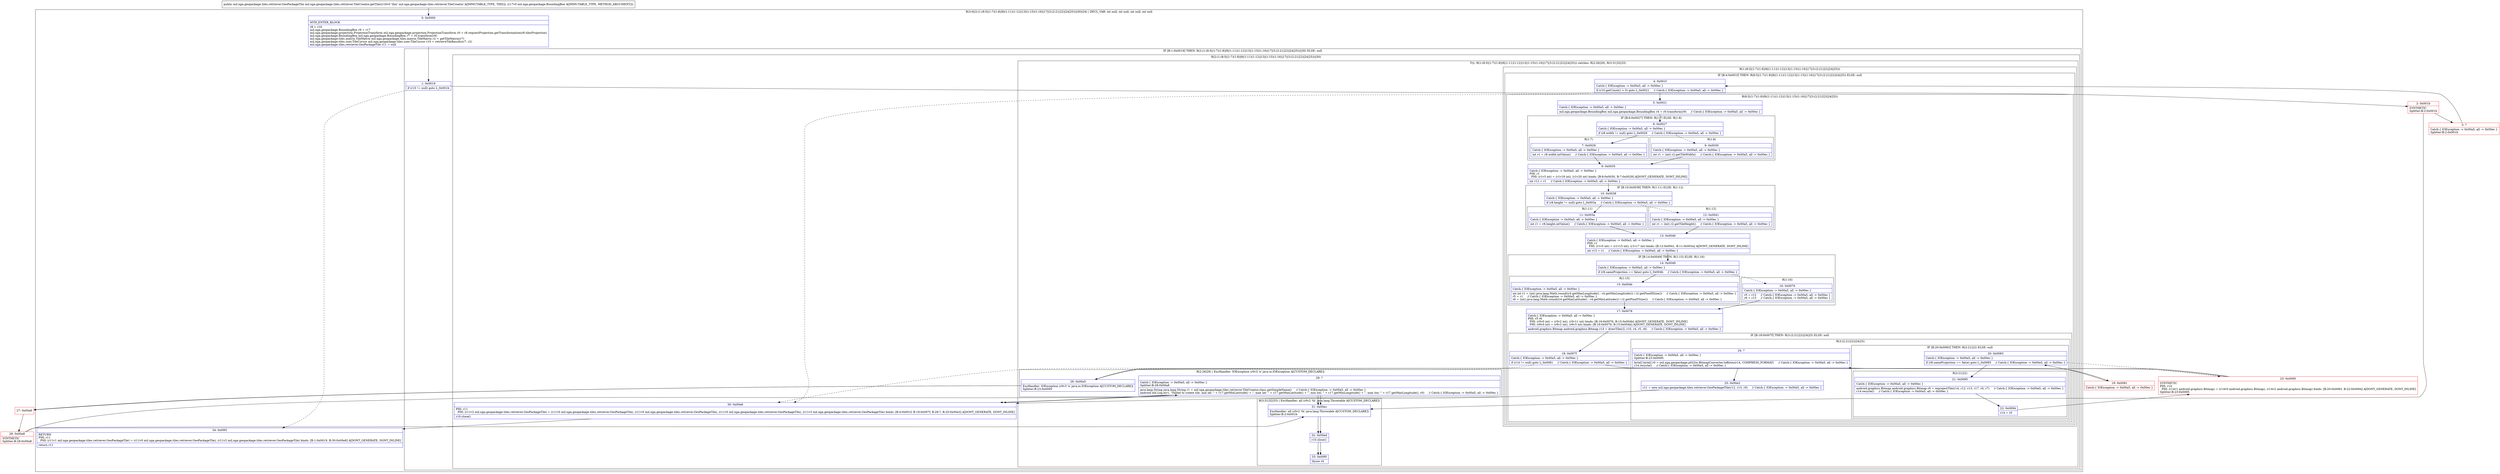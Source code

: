 digraph "CFG formil.nga.geopackage.tiles.retriever.TileCreator.getTile(Lmil\/nga\/geopackage\/BoundingBox;)Lmil\/nga\/geopackage\/tiles\/retriever\/GeoPackageTile;" {
subgraph cluster_Region_55578933 {
label = "R(3:0|(2:(1:(8:5|(1:7)(1:8)|9|(1:11)(1:12)|13|(1:15)(1:16)|17|(3:(2:21|22)|24|25)))|30)|34) | DECL_VAR: int null, int null, int null, int null\l";
node [shape=record,color=blue];
Node_0 [shape=record,label="{0\:\ 0x0000|MTH_ENTER_BLOCK\l|r8 = r16\lmil.nga.geopackage.BoundingBox r9 = r17\lmil.nga.geopackage.projection.ProjectionTransform mil.nga.geopackage.projection.ProjectionTransform r0 = r8.requestProjection.getTransformation(r8.tilesProjection)\lmil.nga.geopackage.BoundingBox mil.nga.geopackage.BoundingBox r7 = r0.transform(r9)\lmil.nga.geopackage.tiles.matrix.TileMatrix mil.nga.geopackage.tiles.matrix.TileMatrix r2 = getTileMatrix(r7)\lmil.nga.geopackage.tiles.user.TileCursor mil.nga.geopackage.tiles.user.TileCursor r10 = retrieveTileResults(r7, r2)\lmil.nga.geopackage.tiles.retriever.GeoPackageTile r11 = null\l}"];
subgraph cluster_IfRegion_632794305 {
label = "IF [B:1:0x0019] THEN: R(2:(1:(8:5|(1:7)(1:8)|9|(1:11)(1:12)|13|(1:15)(1:16)|17|(3:(2:21|22)|24|25)))|30) ELSE: null";
node [shape=record,color=blue];
Node_1 [shape=record,label="{1\:\ 0x0019|if (r10 != null) goto L_0x001b\l}"];
subgraph cluster_Region_1804898860 {
label = "R(2:(1:(8:5|(1:7)(1:8)|9|(1:11)(1:12)|13|(1:15)(1:16)|17|(3:(2:21|22)|24|25)))|30)";
node [shape=record,color=blue];
subgraph cluster_TryCatchRegion_1300728129 {
label = "Try: R(1:(8:5|(1:7)(1:8)|9|(1:11)(1:12)|13|(1:15)(1:16)|17|(3:(2:21|22)|24|25))) catches: R(2:26|29), R(3:31|32|33)";
node [shape=record,color=blue];
subgraph cluster_Region_112999574 {
label = "R(1:(8:5|(1:7)(1:8)|9|(1:11)(1:12)|13|(1:15)(1:16)|17|(3:(2:21|22)|24|25)))";
node [shape=record,color=blue];
subgraph cluster_IfRegion_740812051 {
label = "IF [B:4:0x001f] THEN: R(8:5|(1:7)(1:8)|9|(1:11)(1:12)|13|(1:15)(1:16)|17|(3:(2:21|22)|24|25)) ELSE: null";
node [shape=record,color=blue];
Node_4 [shape=record,label="{4\:\ 0x001f|Catch:\{ IOException \-\> 0x00a5, all \-\> 0x00ec \}\l|if (r10.getCount() \> 0) goto L_0x0021     \/\/ Catch:\{ IOException \-\> 0x00a5, all \-\> 0x00ec \}\l}"];
subgraph cluster_Region_821959128 {
label = "R(8:5|(1:7)(1:8)|9|(1:11)(1:12)|13|(1:15)(1:16)|17|(3:(2:21|22)|24|25))";
node [shape=record,color=blue];
Node_5 [shape=record,label="{5\:\ 0x0021|Catch:\{ IOException \-\> 0x00a5, all \-\> 0x00ec \}\l|mil.nga.geopackage.BoundingBox mil.nga.geopackage.BoundingBox r4 = r0.transform(r9)     \/\/ Catch:\{ IOException \-\> 0x00a5, all \-\> 0x00ec \}\l}"];
subgraph cluster_IfRegion_38229731 {
label = "IF [B:6:0x0027] THEN: R(1:7) ELSE: R(1:8)";
node [shape=record,color=blue];
Node_6 [shape=record,label="{6\:\ 0x0027|Catch:\{ IOException \-\> 0x00a5, all \-\> 0x00ec \}\l|if (r8.width != null) goto L_0x0029     \/\/ Catch:\{ IOException \-\> 0x00a5, all \-\> 0x00ec \}\l}"];
subgraph cluster_Region_1614906926 {
label = "R(1:7)";
node [shape=record,color=blue];
Node_7 [shape=record,label="{7\:\ 0x0029|Catch:\{ IOException \-\> 0x00a5, all \-\> 0x00ec \}\l|int r1 = r8.width.intValue()     \/\/ Catch:\{ IOException \-\> 0x00a5, all \-\> 0x00ec \}\l}"];
}
subgraph cluster_Region_1337513008 {
label = "R(1:8)";
node [shape=record,color=blue];
Node_8 [shape=record,label="{8\:\ 0x0030|Catch:\{ IOException \-\> 0x00a5, all \-\> 0x00ec \}\l|int r1 = (int) r2.getTileWidth()     \/\/ Catch:\{ IOException \-\> 0x00a5, all \-\> 0x00ec \}\l}"];
}
}
Node_9 [shape=record,label="{9\:\ 0x0035|Catch:\{ IOException \-\> 0x00a5, all \-\> 0x00ec \}\lPHI: r1 \l  PHI: (r1v3 int) = (r1v18 int), (r1v20 int) binds: [B:8:0x0030, B:7:0x0029] A[DONT_GENERATE, DONT_INLINE]\l|int r12 = r1     \/\/ Catch:\{ IOException \-\> 0x00a5, all \-\> 0x00ec \}\l}"];
subgraph cluster_IfRegion_1431129258 {
label = "IF [B:10:0x0038] THEN: R(1:11) ELSE: R(1:12)";
node [shape=record,color=blue];
Node_10 [shape=record,label="{10\:\ 0x0038|Catch:\{ IOException \-\> 0x00a5, all \-\> 0x00ec \}\l|if (r8.height != null) goto L_0x003a     \/\/ Catch:\{ IOException \-\> 0x00a5, all \-\> 0x00ec \}\l}"];
subgraph cluster_Region_1851077559 {
label = "R(1:11)";
node [shape=record,color=blue];
Node_11 [shape=record,label="{11\:\ 0x003a|Catch:\{ IOException \-\> 0x00a5, all \-\> 0x00ec \}\l|int r1 = r8.height.intValue()     \/\/ Catch:\{ IOException \-\> 0x00a5, all \-\> 0x00ec \}\l}"];
}
subgraph cluster_Region_1281539403 {
label = "R(1:12)";
node [shape=record,color=blue];
Node_12 [shape=record,label="{12\:\ 0x0041|Catch:\{ IOException \-\> 0x00a5, all \-\> 0x00ec \}\l|int r1 = (int) r2.getTileHeight()     \/\/ Catch:\{ IOException \-\> 0x00a5, all \-\> 0x00ec \}\l}"];
}
}
Node_13 [shape=record,label="{13\:\ 0x0046|Catch:\{ IOException \-\> 0x00a5, all \-\> 0x00ec \}\lPHI: r1 \l  PHI: (r1v5 int) = (r1v15 int), (r1v17 int) binds: [B:12:0x0041, B:11:0x003a] A[DONT_GENERATE, DONT_INLINE]\l|int r13 = r1     \/\/ Catch:\{ IOException \-\> 0x00a5, all \-\> 0x00ec \}\l}"];
subgraph cluster_IfRegion_619780803 {
label = "IF [B:14:0x0049] THEN: R(1:15) ELSE: R(1:16)";
node [shape=record,color=blue];
Node_14 [shape=record,label="{14\:\ 0x0049|Catch:\{ IOException \-\> 0x00a5, all \-\> 0x00ec \}\l|if (r8.sameProjection == false) goto L_0x004b     \/\/ Catch:\{ IOException \-\> 0x00a5, all \-\> 0x00ec \}\l}"];
subgraph cluster_Region_210918854 {
label = "R(1:15)";
node [shape=record,color=blue];
Node_15 [shape=record,label="{15\:\ 0x004b|Catch:\{ IOException \-\> 0x00a5, all \-\> 0x00ec \}\l|int int r1 = (int) java.lang.Math.round((r4.getMaxLongitude() \- r4.getMinLongitude()) \/ r2.getPixelXSize())     \/\/ Catch:\{ IOException \-\> 0x00a5, all \-\> 0x00ec \}\lr5 = r1     \/\/ Catch:\{ IOException \-\> 0x00a5, all \-\> 0x00ec \}\lr6 = (int) java.lang.Math.round((r4.getMaxLatitude() \- r4.getMinLatitude()) \/ r2.getPixelYSize())     \/\/ Catch:\{ IOException \-\> 0x00a5, all \-\> 0x00ec \}\l}"];
}
subgraph cluster_Region_555733066 {
label = "R(1:16)";
node [shape=record,color=blue];
Node_16 [shape=record,label="{16\:\ 0x0076|Catch:\{ IOException \-\> 0x00a5, all \-\> 0x00ec \}\l|r5 = r12     \/\/ Catch:\{ IOException \-\> 0x00a5, all \-\> 0x00ec \}\lr6 = r13     \/\/ Catch:\{ IOException \-\> 0x00a5, all \-\> 0x00ec \}\l}"];
}
}
Node_17 [shape=record,label="{17\:\ 0x0078|Catch:\{ IOException \-\> 0x00a5, all \-\> 0x00ec \}\lPHI: r5 r6 \l  PHI: (r5v0 int) = (r5v2 int), (r5v11 int) binds: [B:16:0x0076, B:15:0x004b] A[DONT_GENERATE, DONT_INLINE]\l  PHI: (r6v0 int) = (r6v2 int), (r6v3 int) binds: [B:16:0x0076, B:15:0x004b] A[DONT_GENERATE, DONT_INLINE]\l|android.graphics.Bitmap android.graphics.Bitmap r14 = drawTile(r2, r10, r4, r5, r6)     \/\/ Catch:\{ IOException \-\> 0x00a5, all \-\> 0x00ec \}\l}"];
subgraph cluster_IfRegion_1925513316 {
label = "IF [B:18:0x007f] THEN: R(3:(2:21|22)|24|25) ELSE: null";
node [shape=record,color=blue];
Node_18 [shape=record,label="{18\:\ 0x007f|Catch:\{ IOException \-\> 0x00a5, all \-\> 0x00ec \}\l|if (r14 != null) goto L_0x0081     \/\/ Catch:\{ IOException \-\> 0x00a5, all \-\> 0x00ec \}\l}"];
subgraph cluster_Region_1943927355 {
label = "R(3:(2:21|22)|24|25)";
node [shape=record,color=blue];
subgraph cluster_IfRegion_1129241159 {
label = "IF [B:20:0x0083] THEN: R(2:21|22) ELSE: null";
node [shape=record,color=blue];
Node_20 [shape=record,label="{20\:\ 0x0083|Catch:\{ IOException \-\> 0x00a5, all \-\> 0x00ec \}\l|if (r8.sameProjection == false) goto L_0x0085     \/\/ Catch:\{ IOException \-\> 0x00a5, all \-\> 0x00ec \}\l}"];
subgraph cluster_Region_1957405945 {
label = "R(2:21|22)";
node [shape=record,color=blue];
Node_21 [shape=record,label="{21\:\ 0x0085|Catch:\{ IOException \-\> 0x00a5, all \-\> 0x00ec \}\l|android.graphics.Bitmap android.graphics.Bitmap r0 = reprojectTile(r14, r12, r13, r17, r0, r7)     \/\/ Catch:\{ IOException \-\> 0x00a5, all \-\> 0x00ec \}\lr14.recycle()     \/\/ Catch:\{ IOException \-\> 0x00a5, all \-\> 0x00ec \}\l}"];
Node_22 [shape=record,label="{22\:\ 0x0094|r14 = r0\l}"];
}
}
Node_24 [shape=record,label="{24\:\ ?|Catch:\{ IOException \-\> 0x00a5, all \-\> 0x00ec \}\lSplitter:B:23:0x0095\l|byte[] byte[] r0 = mil.nga.geopackage.p022io.BitmapConverter.toBytes(r14, COMPRESS_FORMAT)     \/\/ Catch:\{ IOException \-\> 0x00a5, all \-\> 0x00ec \}\lr14.recycle()     \/\/ Catch:\{ IOException \-\> 0x00a5, all \-\> 0x00ec \}\l}"];
Node_25 [shape=record,label="{25\:\ 0x00a3|r11 = new mil.nga.geopackage.tiles.retriever.GeoPackageTile(r12, r13, r0)     \/\/ Catch:\{ IOException \-\> 0x00a5, all \-\> 0x00ec \}\l}"];
}
}
}
}
}
subgraph cluster_Region_509184228 {
label = "R(2:26|29) | ExcHandler: IOException (r0v3 'e' java.io.IOException A[CUSTOM_DECLARE])\l";
node [shape=record,color=blue];
Node_26 [shape=record,label="{26\:\ 0x00a5|ExcHandler: IOException (r0v3 'e' java.io.IOException A[CUSTOM_DECLARE])\lSplitter:B:23:0x0095\l}"];
Node_29 [shape=record,label="{29\:\ ?|Catch:\{ IOException \-\> 0x00a5, all \-\> 0x00ec \}\lSplitter:B:28:0x00a8\l|java.lang.String java.lang.String r1 = mil.nga.geopackage.tiles.retriever.TileCreator.class.getSimpleName()     \/\/ Catch:\{ IOException \-\> 0x00a5, all \-\> 0x00ec \}\landroid.util.Log.e(r1, \"Failed to create tile. min lat: \" + r17.getMinLatitude() + \", max lat: \" + r17.getMaxLatitude() + \", min lon: \" + r17.getMinLongitude() + \", max lon: \" + r17.getMaxLongitude(), r0)     \/\/ Catch:\{ IOException \-\> 0x00a5, all \-\> 0x00ec \}\l}"];
}
subgraph cluster_Region_1979096377 {
label = "R(3:31|32|33) | ExcHandler: all (r0v2 'th' java.lang.Throwable A[CUSTOM_DECLARE])\l";
node [shape=record,color=blue];
Node_31 [shape=record,label="{31\:\ 0x00ec|ExcHandler: all (r0v2 'th' java.lang.Throwable A[CUSTOM_DECLARE])\lSplitter:B:2:0x001b\l}"];
Node_32 [shape=record,label="{32\:\ 0x00ed|r10.close()\l}"];
Node_33 [shape=record,label="{33\:\ 0x00f0|throw r0\l}"];
}
}
Node_30 [shape=record,label="{30\:\ 0x00e8|PHI: r11 \l  PHI: (r11v2 mil.nga.geopackage.tiles.retriever.GeoPackageTile) = (r11v0 mil.nga.geopackage.tiles.retriever.GeoPackageTile), (r11v0 mil.nga.geopackage.tiles.retriever.GeoPackageTile), (r11v0 mil.nga.geopackage.tiles.retriever.GeoPackageTile), (r11v3 mil.nga.geopackage.tiles.retriever.GeoPackageTile) binds: [B:4:0x001f, B:18:0x007f, B:29:?, B:25:0x00a3] A[DONT_GENERATE, DONT_INLINE]\l|r10.close()\l}"];
}
}
Node_34 [shape=record,label="{34\:\ 0x00f1|RETURN\lPHI: r11 \l  PHI: (r11v1 mil.nga.geopackage.tiles.retriever.GeoPackageTile) = (r11v0 mil.nga.geopackage.tiles.retriever.GeoPackageTile), (r11v2 mil.nga.geopackage.tiles.retriever.GeoPackageTile) binds: [B:1:0x0019, B:30:0x00e8] A[DONT_GENERATE, DONT_INLINE]\l|return r11\l}"];
}
subgraph cluster_Region_1979096377 {
label = "R(3:31|32|33) | ExcHandler: all (r0v2 'th' java.lang.Throwable A[CUSTOM_DECLARE])\l";
node [shape=record,color=blue];
Node_31 [shape=record,label="{31\:\ 0x00ec|ExcHandler: all (r0v2 'th' java.lang.Throwable A[CUSTOM_DECLARE])\lSplitter:B:2:0x001b\l}"];
Node_32 [shape=record,label="{32\:\ 0x00ed|r10.close()\l}"];
Node_33 [shape=record,label="{33\:\ 0x00f0|throw r0\l}"];
}
subgraph cluster_Region_509184228 {
label = "R(2:26|29) | ExcHandler: IOException (r0v3 'e' java.io.IOException A[CUSTOM_DECLARE])\l";
node [shape=record,color=blue];
Node_26 [shape=record,label="{26\:\ 0x00a5|ExcHandler: IOException (r0v3 'e' java.io.IOException A[CUSTOM_DECLARE])\lSplitter:B:23:0x0095\l}"];
Node_29 [shape=record,label="{29\:\ ?|Catch:\{ IOException \-\> 0x00a5, all \-\> 0x00ec \}\lSplitter:B:28:0x00a8\l|java.lang.String java.lang.String r1 = mil.nga.geopackage.tiles.retriever.TileCreator.class.getSimpleName()     \/\/ Catch:\{ IOException \-\> 0x00a5, all \-\> 0x00ec \}\landroid.util.Log.e(r1, \"Failed to create tile. min lat: \" + r17.getMinLatitude() + \", max lat: \" + r17.getMaxLatitude() + \", min lon: \" + r17.getMinLongitude() + \", max lon: \" + r17.getMaxLongitude(), r0)     \/\/ Catch:\{ IOException \-\> 0x00a5, all \-\> 0x00ec \}\l}"];
}
Node_2 [shape=record,color=red,label="{2\:\ 0x001b|SYNTHETIC\lSplitter:B:2:0x001b\l}"];
Node_3 [shape=record,color=red,label="{3\:\ ?|Catch:\{ IOException \-\> 0x00a5, all \-\> 0x00ec \}\lSplitter:B:2:0x001b\l}"];
Node_19 [shape=record,color=red,label="{19\:\ 0x0081|Catch:\{ IOException \-\> 0x00a5, all \-\> 0x00ec \}\l}"];
Node_23 [shape=record,color=red,label="{23\:\ 0x0095|SYNTHETIC\lPHI: r14 \l  PHI: (r14v1 android.graphics.Bitmap) = (r14v0 android.graphics.Bitmap), (r14v2 android.graphics.Bitmap) binds: [B:20:0x0083, B:22:0x0094] A[DONT_GENERATE, DONT_INLINE]\lSplitter:B:23:0x0095\l}"];
Node_27 [shape=record,color=red,label="{27\:\ 0x00a6}"];
Node_28 [shape=record,color=red,label="{28\:\ 0x00a8|SYNTHETIC\lSplitter:B:28:0x00a8\l}"];
MethodNode[shape=record,label="{public mil.nga.geopackage.tiles.retriever.GeoPackageTile mil.nga.geopackage.tiles.retriever.TileCreator.getTile((r16v0 'this' mil.nga.geopackage.tiles.retriever.TileCreator A[IMMUTABLE_TYPE, THIS]), (r17v0 mil.nga.geopackage.BoundingBox A[IMMUTABLE_TYPE, METHOD_ARGUMENT])) }"];
MethodNode -> Node_0;
Node_0 -> Node_1;
Node_1 -> Node_2;
Node_1 -> Node_34[style=dashed];
Node_4 -> Node_5;
Node_4 -> Node_30[style=dashed];
Node_5 -> Node_6;
Node_6 -> Node_7;
Node_6 -> Node_8[style=dashed];
Node_7 -> Node_9;
Node_8 -> Node_9;
Node_9 -> Node_10;
Node_10 -> Node_11;
Node_10 -> Node_12[style=dashed];
Node_11 -> Node_13;
Node_12 -> Node_13;
Node_13 -> Node_14;
Node_14 -> Node_15;
Node_14 -> Node_16[style=dashed];
Node_15 -> Node_17;
Node_16 -> Node_17;
Node_17 -> Node_18;
Node_18 -> Node_19;
Node_18 -> Node_30[style=dashed];
Node_20 -> Node_21;
Node_20 -> Node_23[style=dashed];
Node_21 -> Node_22;
Node_22 -> Node_23;
Node_24 -> Node_25;
Node_24 -> Node_26;
Node_25 -> Node_30;
Node_26 -> Node_27;
Node_29 -> Node_30;
Node_29 -> Node_31;
Node_31 -> Node_32;
Node_32 -> Node_33;
Node_30 -> Node_34;
Node_31 -> Node_32;
Node_32 -> Node_33;
Node_26 -> Node_27;
Node_29 -> Node_30;
Node_29 -> Node_31;
Node_2 -> Node_3;
Node_2 -> Node_31;
Node_3 -> Node_4;
Node_19 -> Node_20;
Node_23 -> Node_24;
Node_23 -> Node_26;
Node_27 -> Node_28;
Node_28 -> Node_29;
Node_28 -> Node_31;
}

